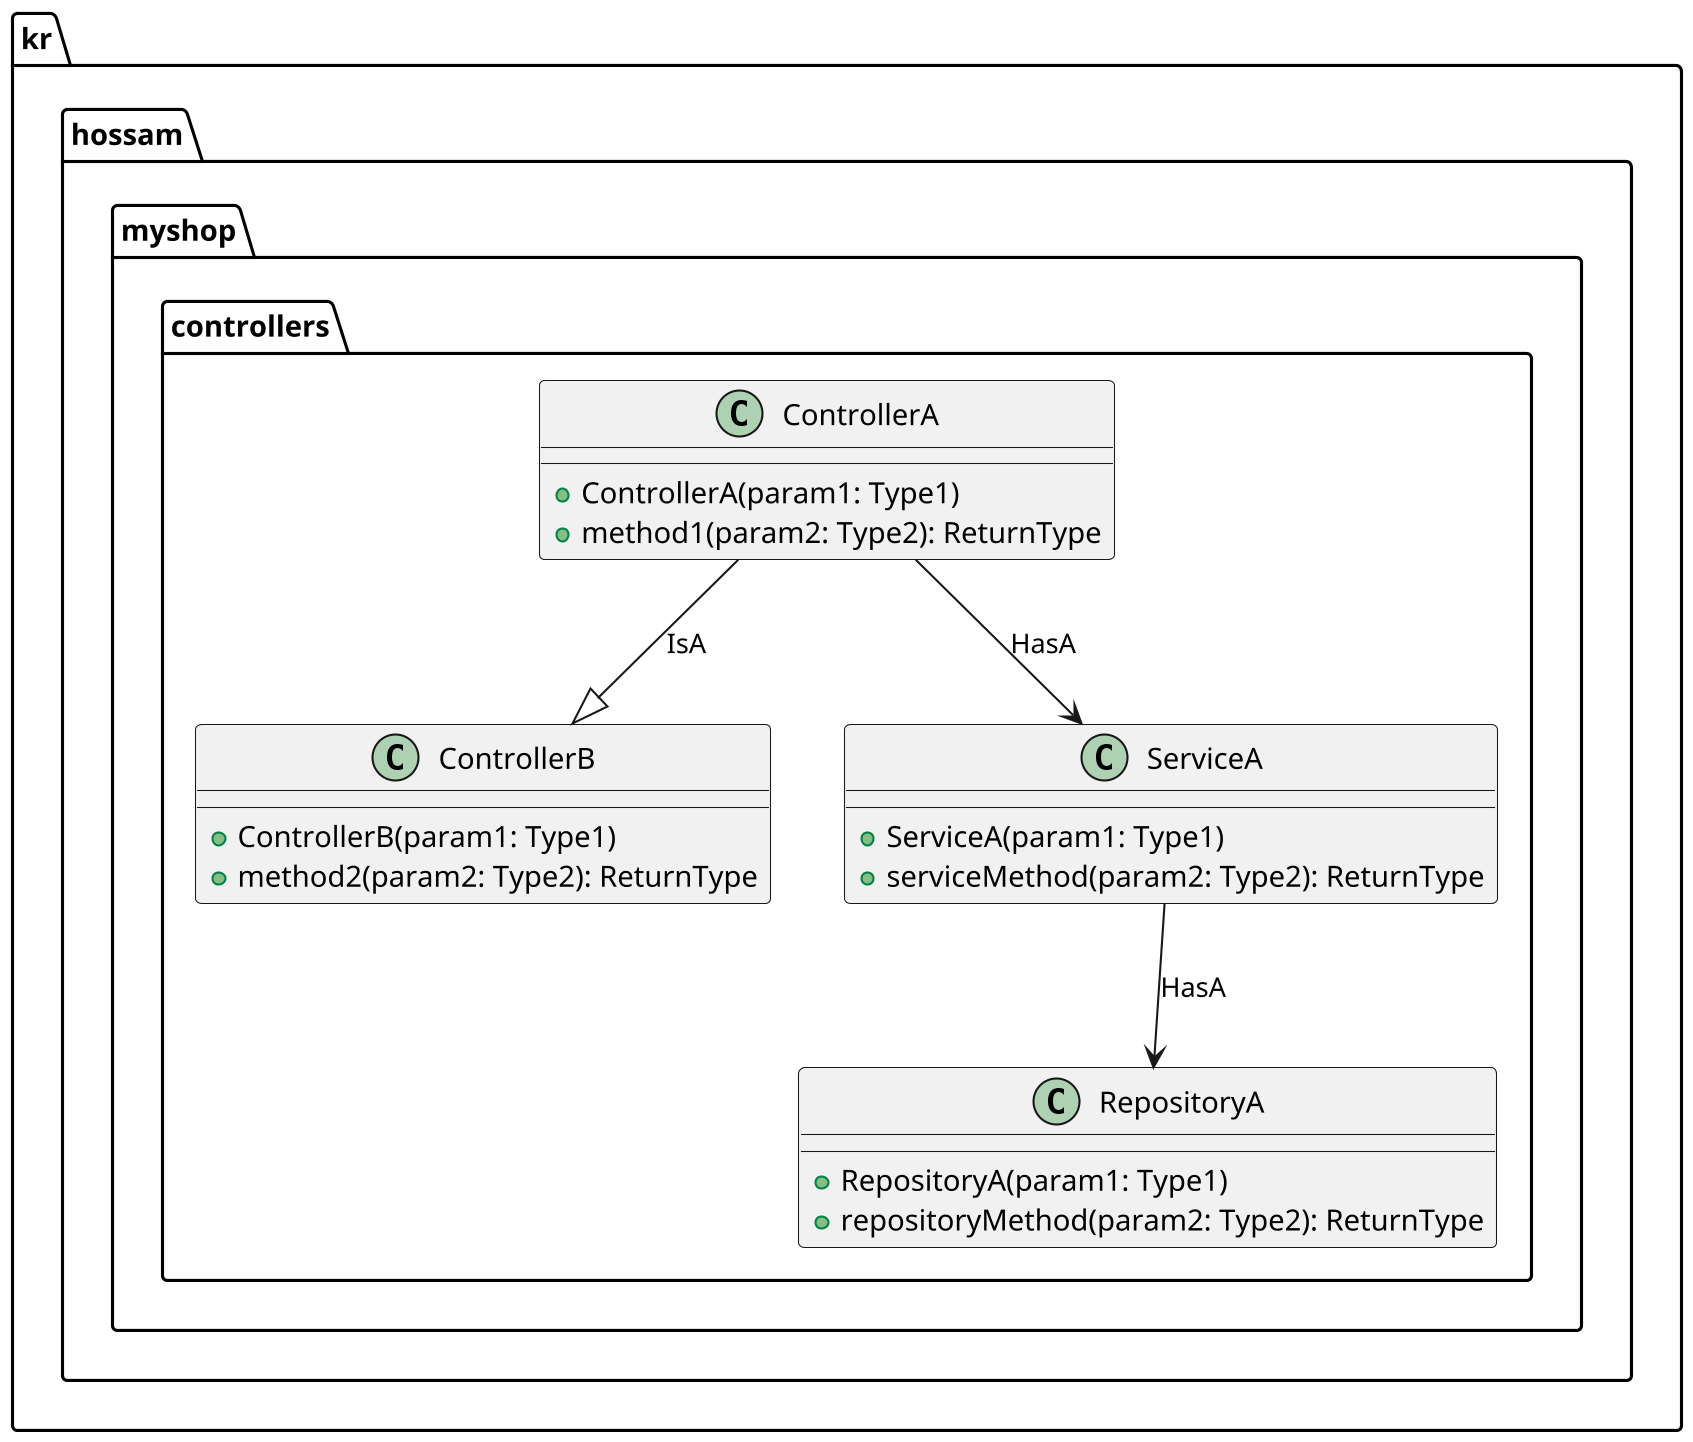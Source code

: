 @startuml
skinparam dpi 200

package kr.hossam.myshop.controllers {
    class ControllerA {
        +ControllerA(param1: Type1)
        +method1(param2: Type2): ReturnType
    }

    class ControllerB {
        +ControllerB(param1: Type1)
        +method2(param2: Type2): ReturnType
    }

    class ServiceA {
        +ServiceA(param1: Type1)
        +serviceMethod(param2: Type2): ReturnType
    }

    class RepositoryA {
        +RepositoryA(param1: Type1)
        +repositoryMethod(param2: Type2): ReturnType
    }

    ControllerA --|> ControllerB : IsA
    ControllerA --> ServiceA : HasA
    ServiceA --> RepositoryA : HasA
}

@enduml